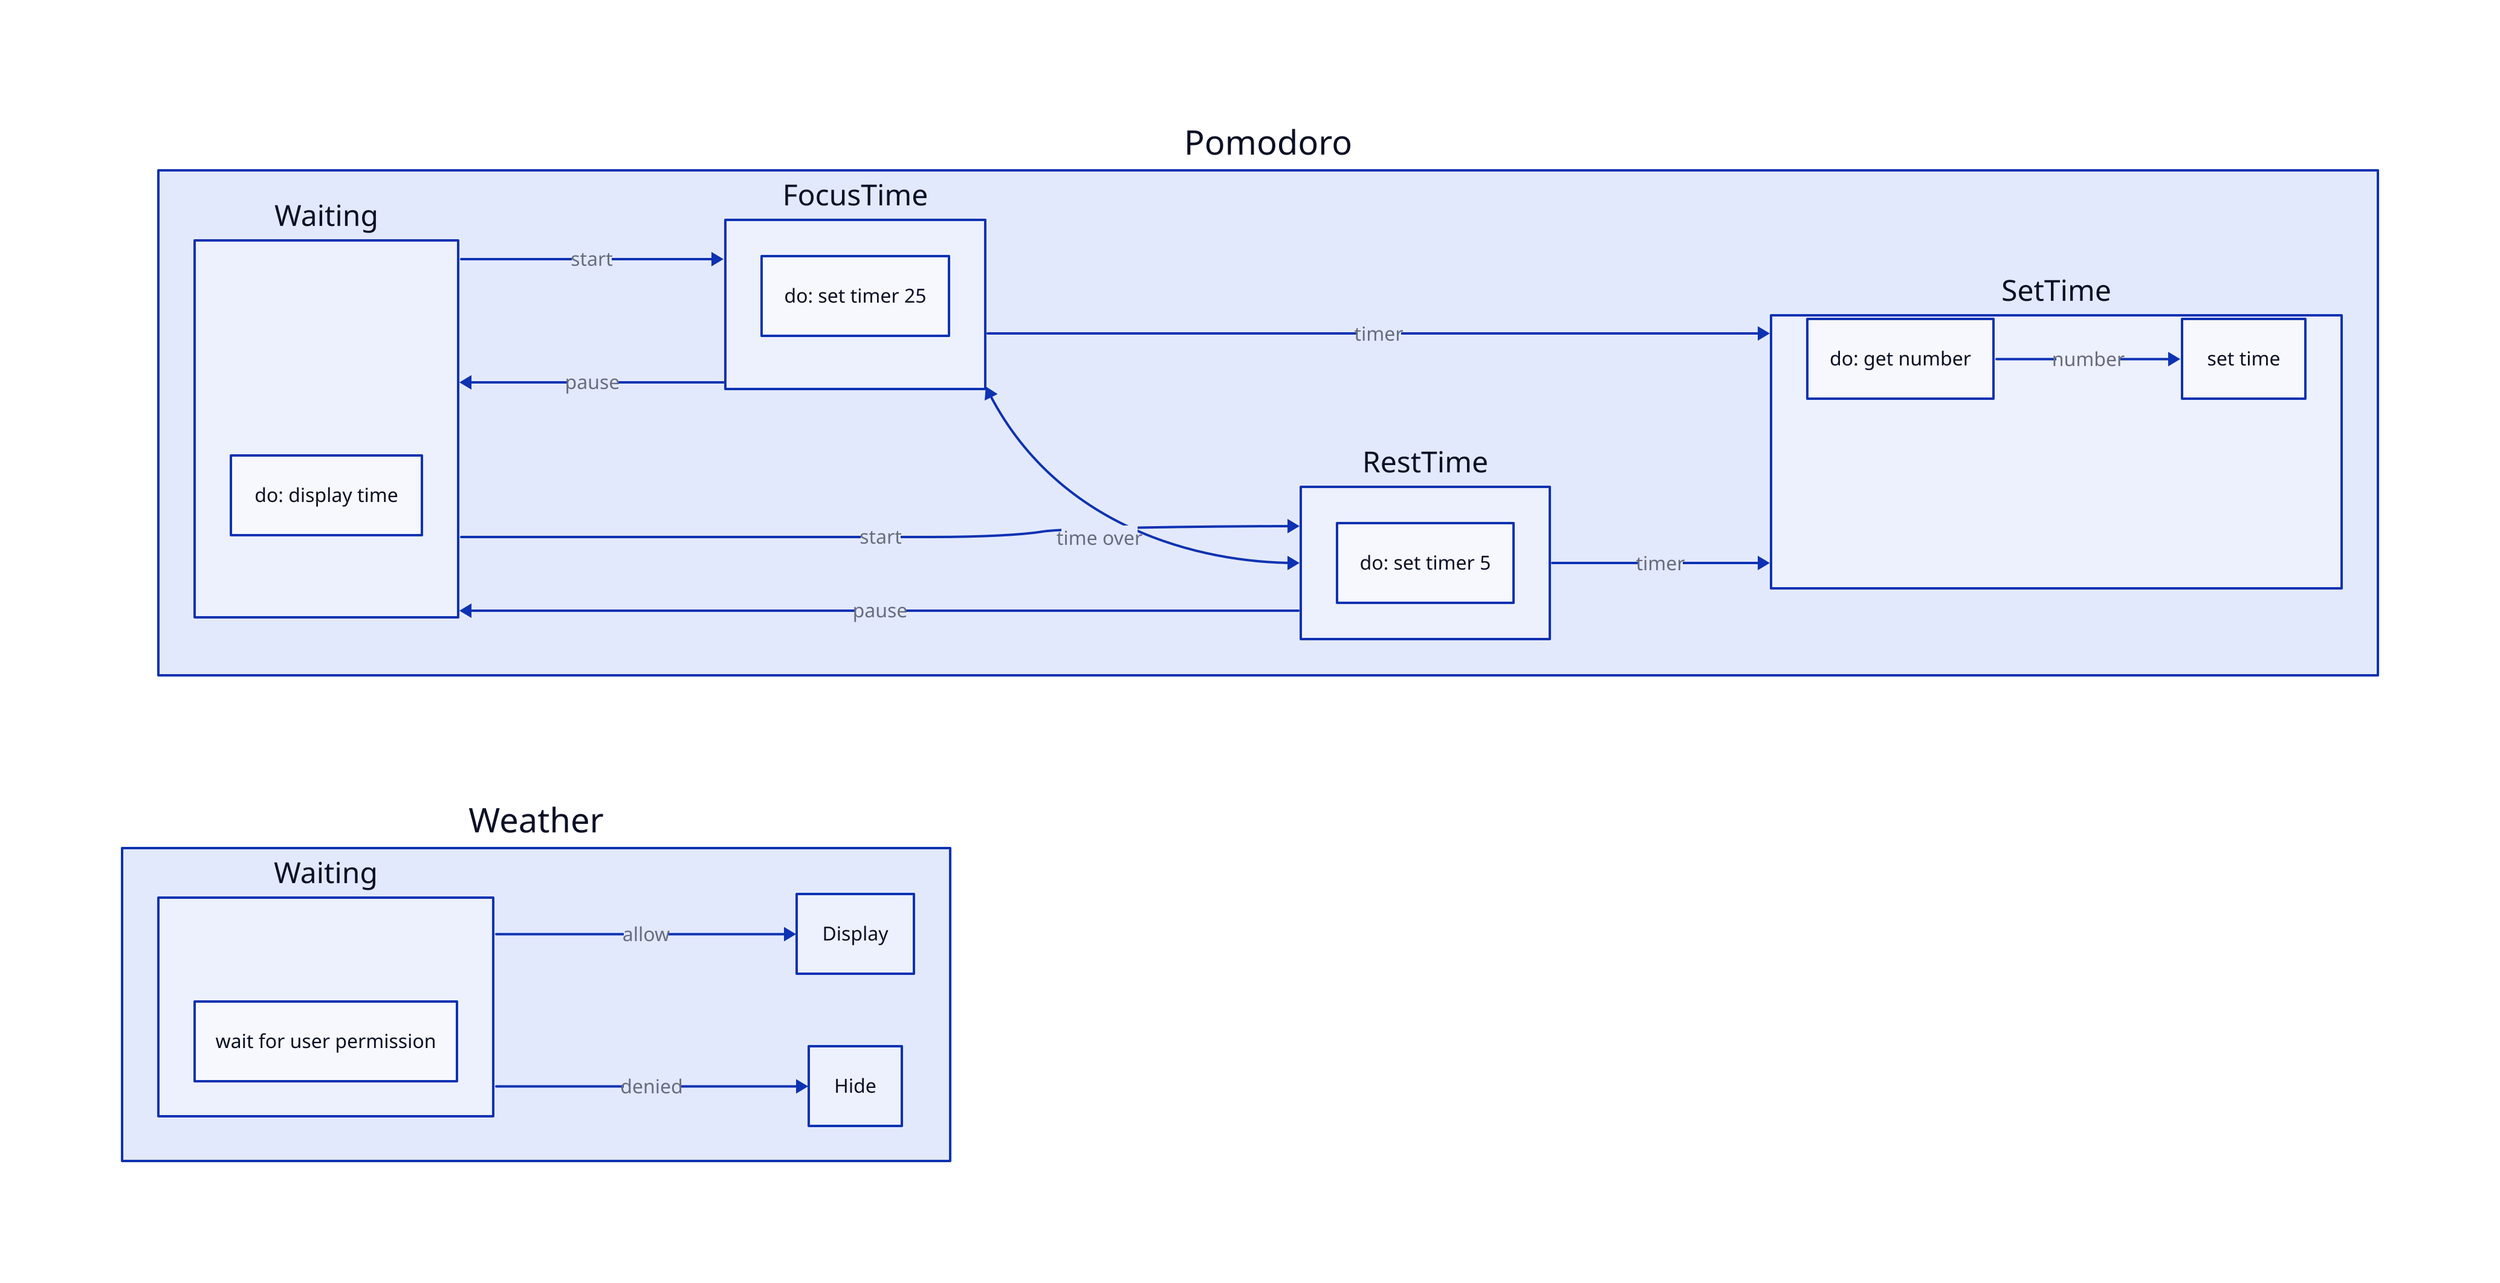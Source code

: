 direction: right

Pomodoro: {
  Waiting: {
    do: do: display time
  }

  FocusTime: {
    do: do: set timer 25
  }

  RestTime: {
    do: do: set timer 5
  }

  SetTime: {
    do: do: get number
    exit: set time

    do -> exit: number
  }

  Waiting -> FocusTime: start
  Waiting -> RestTime: start

  FocusTime -> Waiting: pause
  RestTime -> Waiting: pause

  FocusTime <-> RestTime: time over

  FocusTime -> SetTime: timer
  RestTime -> SetTime: timer
}

Weather: {
  Waiting: {
    do: wait for user permission
  }

  Waiting -> Display: allow
  Waiting -> Hide: denied
}
